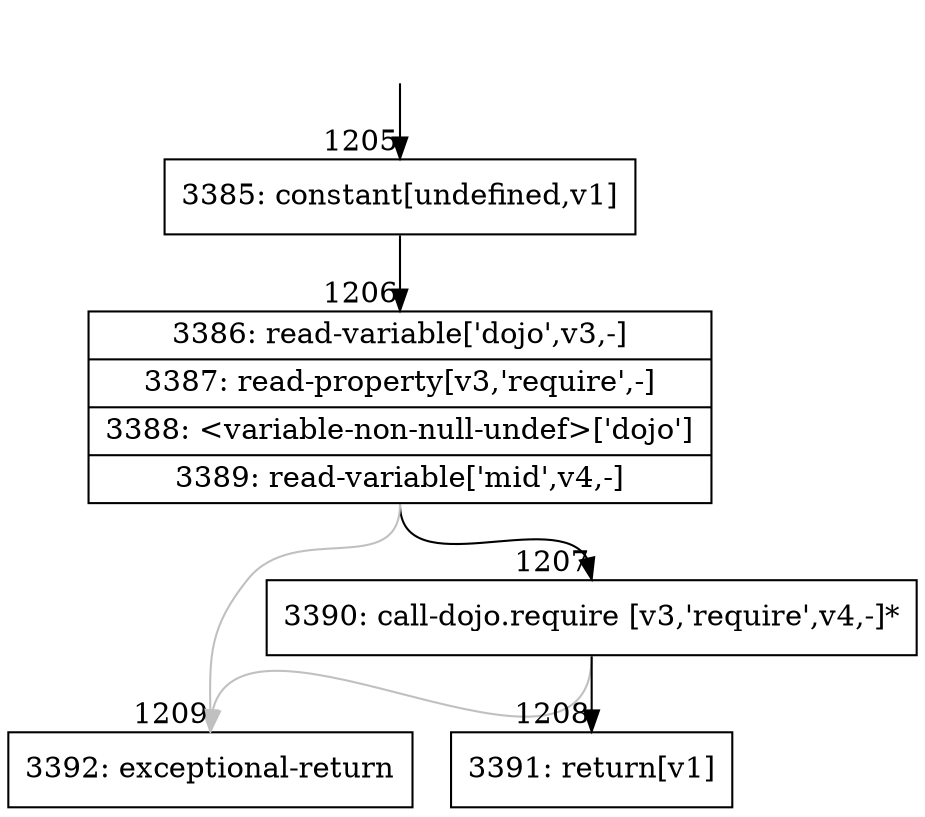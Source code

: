 digraph {
rankdir="TD"
BB_entry86[shape=none,label=""];
BB_entry86 -> BB1205 [tailport=s, headport=n, headlabel="    1205"]
BB1205 [shape=record label="{3385: constant[undefined,v1]}" ] 
BB1205 -> BB1206 [tailport=s, headport=n, headlabel="      1206"]
BB1206 [shape=record label="{3386: read-variable['dojo',v3,-]|3387: read-property[v3,'require',-]|3388: \<variable-non-null-undef\>['dojo']|3389: read-variable['mid',v4,-]}" ] 
BB1206 -> BB1207 [tailport=s, headport=n, headlabel="      1207"]
BB1206 -> BB1209 [tailport=s, headport=n, color=gray, headlabel="      1209"]
BB1207 [shape=record label="{3390: call-dojo.require [v3,'require',v4,-]*}" ] 
BB1207 -> BB1208 [tailport=s, headport=n, headlabel="      1208"]
BB1207 -> BB1209 [tailport=s, headport=n, color=gray]
BB1208 [shape=record label="{3391: return[v1]}" ] 
BB1209 [shape=record label="{3392: exceptional-return}" ] 
//#$~ 1523
}
